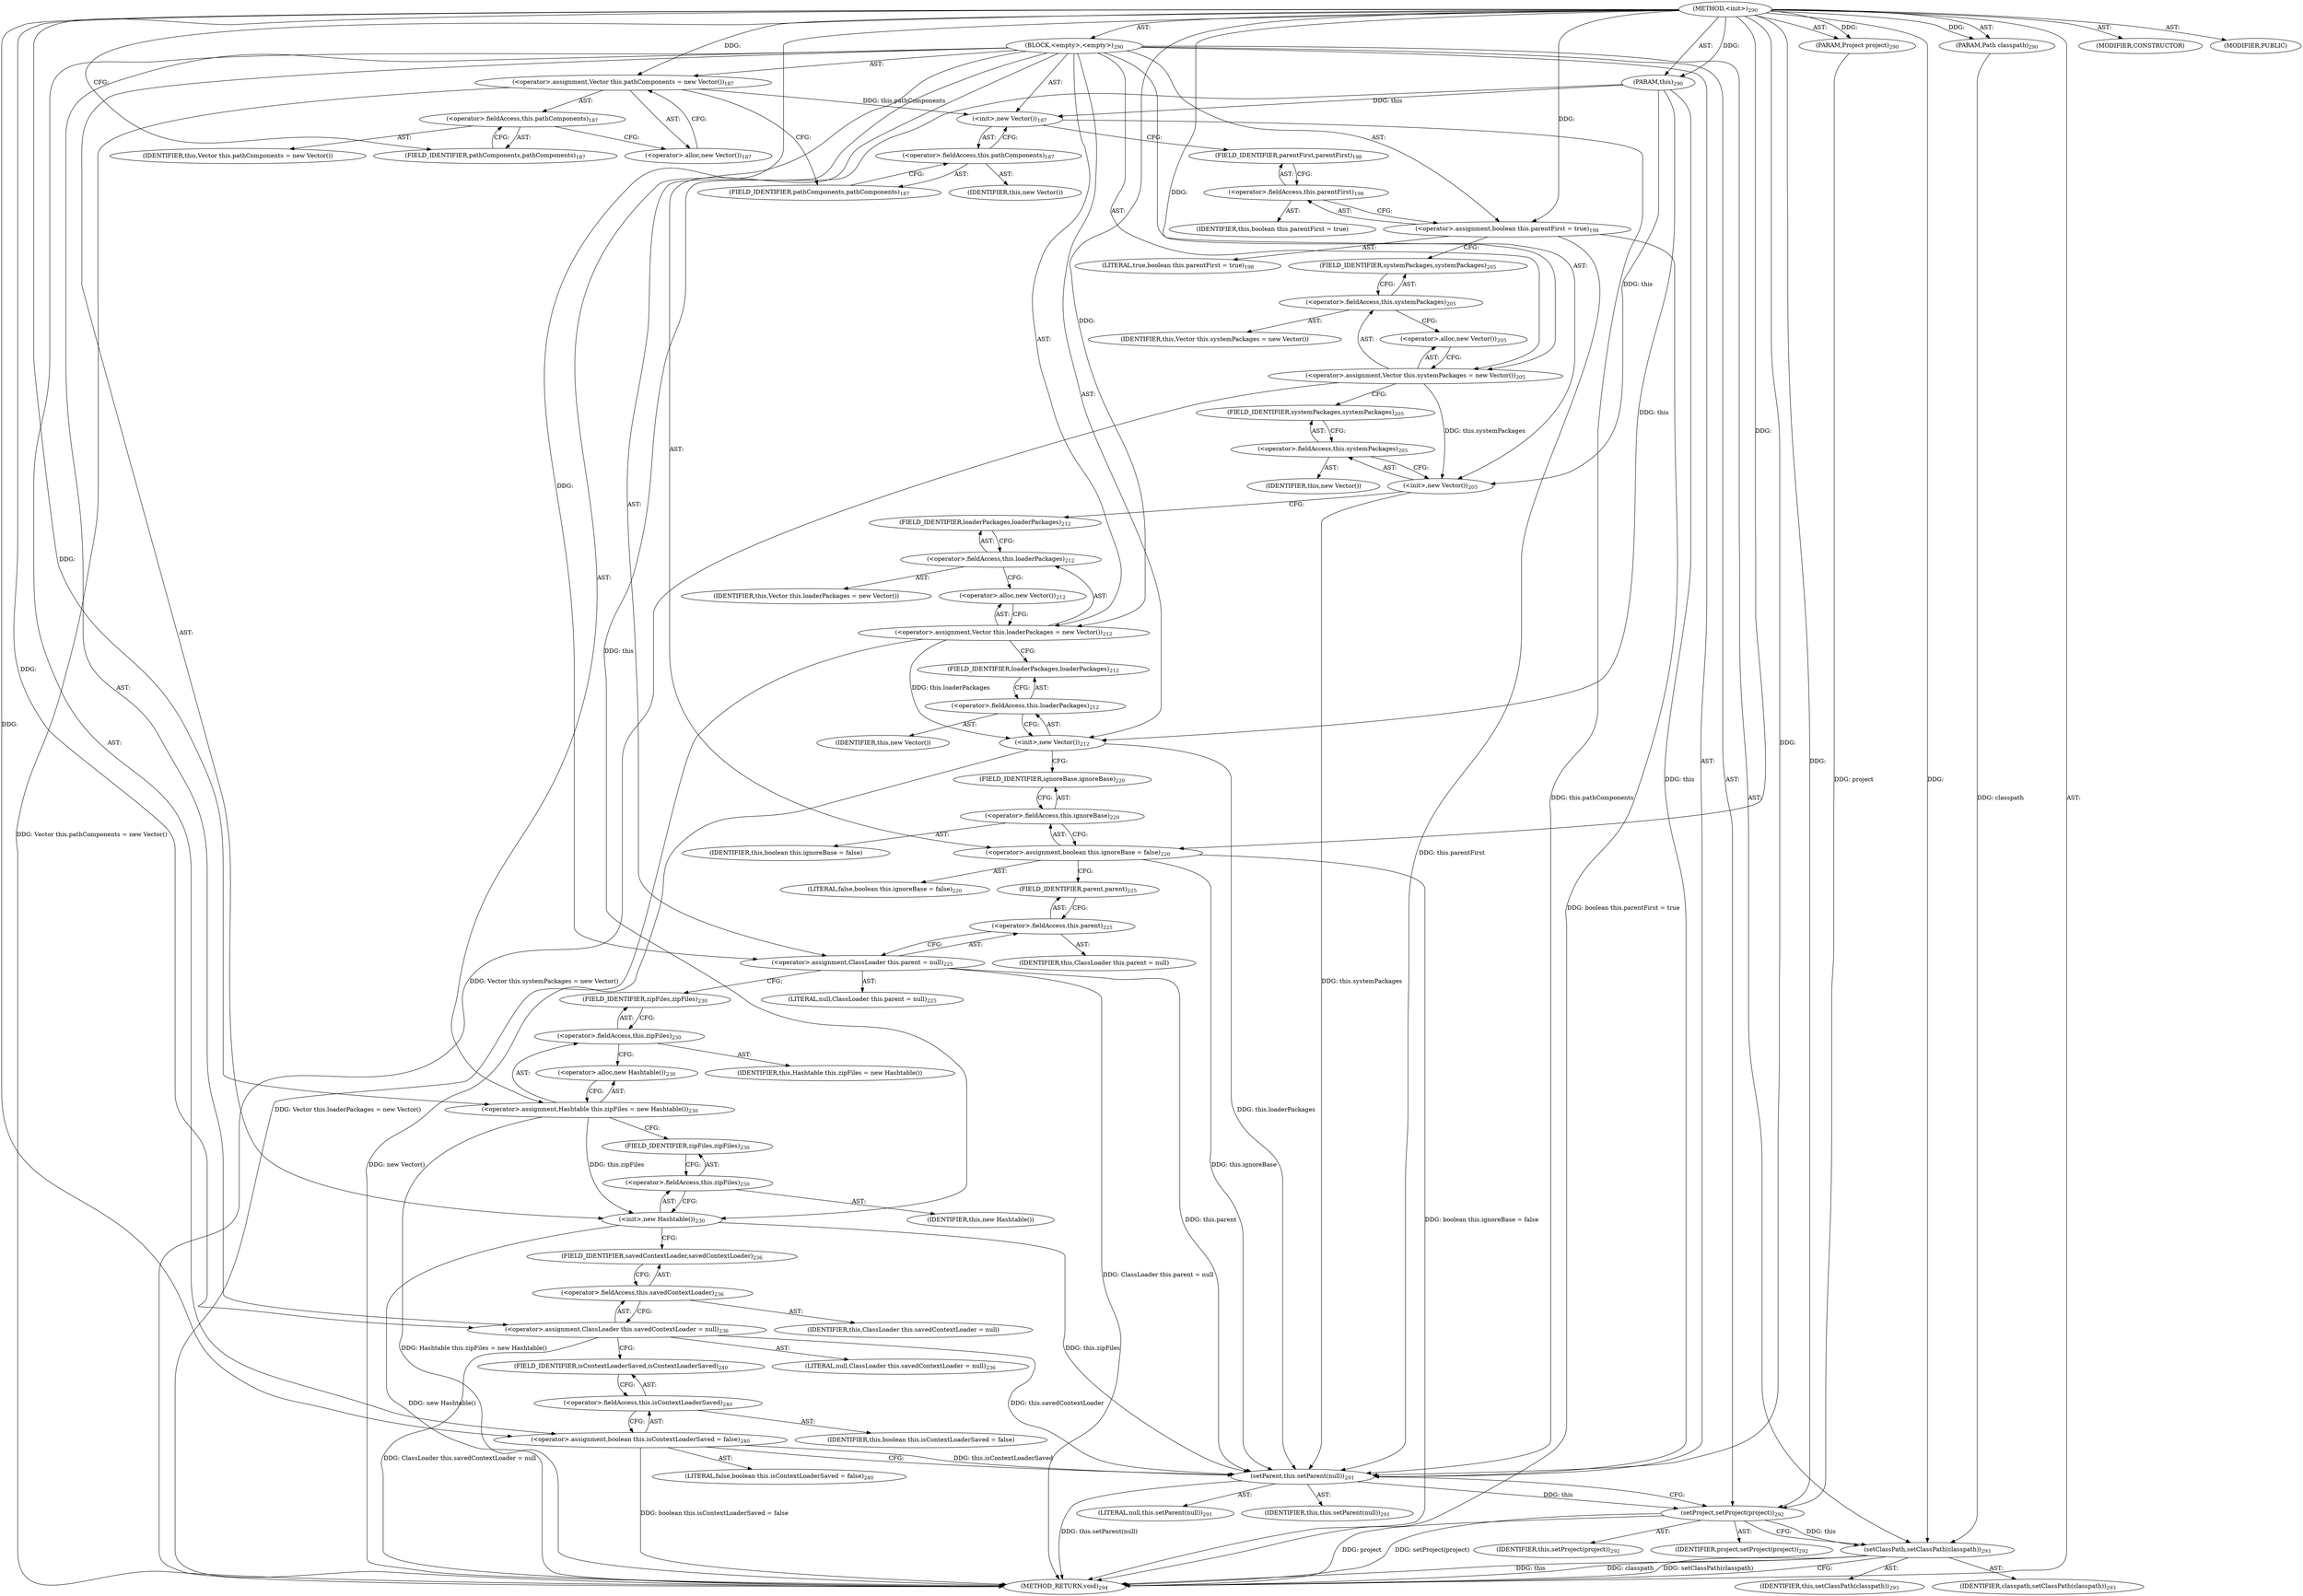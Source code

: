 digraph "&lt;init&gt;" {  
"111669149701" [label = <(METHOD,&lt;init&gt;)<SUB>290</SUB>> ]
"115964117019" [label = <(PARAM,this)<SUB>290</SUB>> ]
"115964117029" [label = <(PARAM,Project project)<SUB>290</SUB>> ]
"115964117030" [label = <(PARAM,Path classpath)<SUB>290</SUB>> ]
"25769803784" [label = <(BLOCK,&lt;empty&gt;,&lt;empty&gt;)<SUB>290</SUB>> ]
"30064771139" [label = <(&lt;operator&gt;.assignment,Vector this.pathComponents = new Vector())<SUB>187</SUB>> ]
"30064771140" [label = <(&lt;operator&gt;.fieldAccess,this.pathComponents)<SUB>187</SUB>> ]
"68719476849" [label = <(IDENTIFIER,this,Vector this.pathComponents = new Vector())> ]
"55834574876" [label = <(FIELD_IDENTIFIER,pathComponents,pathComponents)<SUB>187</SUB>> ]
"30064771141" [label = <(&lt;operator&gt;.alloc,new Vector())<SUB>187</SUB>> ]
"30064771142" [label = <(&lt;init&gt;,new Vector())<SUB>187</SUB>> ]
"30064771143" [label = <(&lt;operator&gt;.fieldAccess,this.pathComponents)<SUB>187</SUB>> ]
"68719476850" [label = <(IDENTIFIER,this,new Vector())> ]
"55834574877" [label = <(FIELD_IDENTIFIER,pathComponents,pathComponents)<SUB>187</SUB>> ]
"30064771144" [label = <(&lt;operator&gt;.assignment,boolean this.parentFirst = true)<SUB>198</SUB>> ]
"30064771145" [label = <(&lt;operator&gt;.fieldAccess,this.parentFirst)<SUB>198</SUB>> ]
"68719476851" [label = <(IDENTIFIER,this,boolean this.parentFirst = true)> ]
"55834574878" [label = <(FIELD_IDENTIFIER,parentFirst,parentFirst)<SUB>198</SUB>> ]
"90194313227" [label = <(LITERAL,true,boolean this.parentFirst = true)<SUB>198</SUB>> ]
"30064771146" [label = <(&lt;operator&gt;.assignment,Vector this.systemPackages = new Vector())<SUB>205</SUB>> ]
"30064771147" [label = <(&lt;operator&gt;.fieldAccess,this.systemPackages)<SUB>205</SUB>> ]
"68719476852" [label = <(IDENTIFIER,this,Vector this.systemPackages = new Vector())> ]
"55834574879" [label = <(FIELD_IDENTIFIER,systemPackages,systemPackages)<SUB>205</SUB>> ]
"30064771148" [label = <(&lt;operator&gt;.alloc,new Vector())<SUB>205</SUB>> ]
"30064771149" [label = <(&lt;init&gt;,new Vector())<SUB>205</SUB>> ]
"30064771150" [label = <(&lt;operator&gt;.fieldAccess,this.systemPackages)<SUB>205</SUB>> ]
"68719476853" [label = <(IDENTIFIER,this,new Vector())> ]
"55834574880" [label = <(FIELD_IDENTIFIER,systemPackages,systemPackages)<SUB>205</SUB>> ]
"30064771151" [label = <(&lt;operator&gt;.assignment,Vector this.loaderPackages = new Vector())<SUB>212</SUB>> ]
"30064771152" [label = <(&lt;operator&gt;.fieldAccess,this.loaderPackages)<SUB>212</SUB>> ]
"68719476854" [label = <(IDENTIFIER,this,Vector this.loaderPackages = new Vector())> ]
"55834574881" [label = <(FIELD_IDENTIFIER,loaderPackages,loaderPackages)<SUB>212</SUB>> ]
"30064771153" [label = <(&lt;operator&gt;.alloc,new Vector())<SUB>212</SUB>> ]
"30064771154" [label = <(&lt;init&gt;,new Vector())<SUB>212</SUB>> ]
"30064771155" [label = <(&lt;operator&gt;.fieldAccess,this.loaderPackages)<SUB>212</SUB>> ]
"68719476855" [label = <(IDENTIFIER,this,new Vector())> ]
"55834574882" [label = <(FIELD_IDENTIFIER,loaderPackages,loaderPackages)<SUB>212</SUB>> ]
"30064771156" [label = <(&lt;operator&gt;.assignment,boolean this.ignoreBase = false)<SUB>220</SUB>> ]
"30064771157" [label = <(&lt;operator&gt;.fieldAccess,this.ignoreBase)<SUB>220</SUB>> ]
"68719476856" [label = <(IDENTIFIER,this,boolean this.ignoreBase = false)> ]
"55834574883" [label = <(FIELD_IDENTIFIER,ignoreBase,ignoreBase)<SUB>220</SUB>> ]
"90194313228" [label = <(LITERAL,false,boolean this.ignoreBase = false)<SUB>220</SUB>> ]
"30064771158" [label = <(&lt;operator&gt;.assignment,ClassLoader this.parent = null)<SUB>225</SUB>> ]
"30064771159" [label = <(&lt;operator&gt;.fieldAccess,this.parent)<SUB>225</SUB>> ]
"68719476857" [label = <(IDENTIFIER,this,ClassLoader this.parent = null)> ]
"55834574884" [label = <(FIELD_IDENTIFIER,parent,parent)<SUB>225</SUB>> ]
"90194313229" [label = <(LITERAL,null,ClassLoader this.parent = null)<SUB>225</SUB>> ]
"30064771160" [label = <(&lt;operator&gt;.assignment,Hashtable this.zipFiles = new Hashtable())<SUB>230</SUB>> ]
"30064771161" [label = <(&lt;operator&gt;.fieldAccess,this.zipFiles)<SUB>230</SUB>> ]
"68719476858" [label = <(IDENTIFIER,this,Hashtable this.zipFiles = new Hashtable())> ]
"55834574885" [label = <(FIELD_IDENTIFIER,zipFiles,zipFiles)<SUB>230</SUB>> ]
"30064771162" [label = <(&lt;operator&gt;.alloc,new Hashtable())<SUB>230</SUB>> ]
"30064771163" [label = <(&lt;init&gt;,new Hashtable())<SUB>230</SUB>> ]
"30064771164" [label = <(&lt;operator&gt;.fieldAccess,this.zipFiles)<SUB>230</SUB>> ]
"68719476859" [label = <(IDENTIFIER,this,new Hashtable())> ]
"55834574886" [label = <(FIELD_IDENTIFIER,zipFiles,zipFiles)<SUB>230</SUB>> ]
"30064771165" [label = <(&lt;operator&gt;.assignment,ClassLoader this.savedContextLoader = null)<SUB>236</SUB>> ]
"30064771166" [label = <(&lt;operator&gt;.fieldAccess,this.savedContextLoader)<SUB>236</SUB>> ]
"68719476860" [label = <(IDENTIFIER,this,ClassLoader this.savedContextLoader = null)> ]
"55834574887" [label = <(FIELD_IDENTIFIER,savedContextLoader,savedContextLoader)<SUB>236</SUB>> ]
"90194313230" [label = <(LITERAL,null,ClassLoader this.savedContextLoader = null)<SUB>236</SUB>> ]
"30064771167" [label = <(&lt;operator&gt;.assignment,boolean this.isContextLoaderSaved = false)<SUB>240</SUB>> ]
"30064771168" [label = <(&lt;operator&gt;.fieldAccess,this.isContextLoaderSaved)<SUB>240</SUB>> ]
"68719476861" [label = <(IDENTIFIER,this,boolean this.isContextLoaderSaved = false)> ]
"55834574888" [label = <(FIELD_IDENTIFIER,isContextLoaderSaved,isContextLoaderSaved)<SUB>240</SUB>> ]
"90194313231" [label = <(LITERAL,false,boolean this.isContextLoaderSaved = false)<SUB>240</SUB>> ]
"30064771169" [label = <(setParent,this.setParent(null))<SUB>291</SUB>> ]
"68719476807" [label = <(IDENTIFIER,this,this.setParent(null))<SUB>291</SUB>> ]
"90194313232" [label = <(LITERAL,null,this.setParent(null))<SUB>291</SUB>> ]
"30064771170" [label = <(setProject,setProject(project))<SUB>292</SUB>> ]
"68719476808" [label = <(IDENTIFIER,this,setProject(project))<SUB>292</SUB>> ]
"68719476862" [label = <(IDENTIFIER,project,setProject(project))<SUB>292</SUB>> ]
"30064771171" [label = <(setClassPath,setClassPath(classpath))<SUB>293</SUB>> ]
"68719476809" [label = <(IDENTIFIER,this,setClassPath(classpath))<SUB>293</SUB>> ]
"68719476863" [label = <(IDENTIFIER,classpath,setClassPath(classpath))<SUB>293</SUB>> ]
"133143986207" [label = <(MODIFIER,CONSTRUCTOR)> ]
"133143986208" [label = <(MODIFIER,PUBLIC)> ]
"128849018885" [label = <(METHOD_RETURN,void)<SUB>294</SUB>> ]
  "111669149701" -> "115964117019"  [ label = "AST: "] 
  "111669149701" -> "115964117029"  [ label = "AST: "] 
  "111669149701" -> "115964117030"  [ label = "AST: "] 
  "111669149701" -> "25769803784"  [ label = "AST: "] 
  "111669149701" -> "133143986207"  [ label = "AST: "] 
  "111669149701" -> "133143986208"  [ label = "AST: "] 
  "111669149701" -> "128849018885"  [ label = "AST: "] 
  "25769803784" -> "30064771139"  [ label = "AST: "] 
  "25769803784" -> "30064771142"  [ label = "AST: "] 
  "25769803784" -> "30064771144"  [ label = "AST: "] 
  "25769803784" -> "30064771146"  [ label = "AST: "] 
  "25769803784" -> "30064771149"  [ label = "AST: "] 
  "25769803784" -> "30064771151"  [ label = "AST: "] 
  "25769803784" -> "30064771154"  [ label = "AST: "] 
  "25769803784" -> "30064771156"  [ label = "AST: "] 
  "25769803784" -> "30064771158"  [ label = "AST: "] 
  "25769803784" -> "30064771160"  [ label = "AST: "] 
  "25769803784" -> "30064771163"  [ label = "AST: "] 
  "25769803784" -> "30064771165"  [ label = "AST: "] 
  "25769803784" -> "30064771167"  [ label = "AST: "] 
  "25769803784" -> "30064771169"  [ label = "AST: "] 
  "25769803784" -> "30064771170"  [ label = "AST: "] 
  "25769803784" -> "30064771171"  [ label = "AST: "] 
  "30064771139" -> "30064771140"  [ label = "AST: "] 
  "30064771139" -> "30064771141"  [ label = "AST: "] 
  "30064771140" -> "68719476849"  [ label = "AST: "] 
  "30064771140" -> "55834574876"  [ label = "AST: "] 
  "30064771142" -> "30064771143"  [ label = "AST: "] 
  "30064771143" -> "68719476850"  [ label = "AST: "] 
  "30064771143" -> "55834574877"  [ label = "AST: "] 
  "30064771144" -> "30064771145"  [ label = "AST: "] 
  "30064771144" -> "90194313227"  [ label = "AST: "] 
  "30064771145" -> "68719476851"  [ label = "AST: "] 
  "30064771145" -> "55834574878"  [ label = "AST: "] 
  "30064771146" -> "30064771147"  [ label = "AST: "] 
  "30064771146" -> "30064771148"  [ label = "AST: "] 
  "30064771147" -> "68719476852"  [ label = "AST: "] 
  "30064771147" -> "55834574879"  [ label = "AST: "] 
  "30064771149" -> "30064771150"  [ label = "AST: "] 
  "30064771150" -> "68719476853"  [ label = "AST: "] 
  "30064771150" -> "55834574880"  [ label = "AST: "] 
  "30064771151" -> "30064771152"  [ label = "AST: "] 
  "30064771151" -> "30064771153"  [ label = "AST: "] 
  "30064771152" -> "68719476854"  [ label = "AST: "] 
  "30064771152" -> "55834574881"  [ label = "AST: "] 
  "30064771154" -> "30064771155"  [ label = "AST: "] 
  "30064771155" -> "68719476855"  [ label = "AST: "] 
  "30064771155" -> "55834574882"  [ label = "AST: "] 
  "30064771156" -> "30064771157"  [ label = "AST: "] 
  "30064771156" -> "90194313228"  [ label = "AST: "] 
  "30064771157" -> "68719476856"  [ label = "AST: "] 
  "30064771157" -> "55834574883"  [ label = "AST: "] 
  "30064771158" -> "30064771159"  [ label = "AST: "] 
  "30064771158" -> "90194313229"  [ label = "AST: "] 
  "30064771159" -> "68719476857"  [ label = "AST: "] 
  "30064771159" -> "55834574884"  [ label = "AST: "] 
  "30064771160" -> "30064771161"  [ label = "AST: "] 
  "30064771160" -> "30064771162"  [ label = "AST: "] 
  "30064771161" -> "68719476858"  [ label = "AST: "] 
  "30064771161" -> "55834574885"  [ label = "AST: "] 
  "30064771163" -> "30064771164"  [ label = "AST: "] 
  "30064771164" -> "68719476859"  [ label = "AST: "] 
  "30064771164" -> "55834574886"  [ label = "AST: "] 
  "30064771165" -> "30064771166"  [ label = "AST: "] 
  "30064771165" -> "90194313230"  [ label = "AST: "] 
  "30064771166" -> "68719476860"  [ label = "AST: "] 
  "30064771166" -> "55834574887"  [ label = "AST: "] 
  "30064771167" -> "30064771168"  [ label = "AST: "] 
  "30064771167" -> "90194313231"  [ label = "AST: "] 
  "30064771168" -> "68719476861"  [ label = "AST: "] 
  "30064771168" -> "55834574888"  [ label = "AST: "] 
  "30064771169" -> "68719476807"  [ label = "AST: "] 
  "30064771169" -> "90194313232"  [ label = "AST: "] 
  "30064771170" -> "68719476808"  [ label = "AST: "] 
  "30064771170" -> "68719476862"  [ label = "AST: "] 
  "30064771171" -> "68719476809"  [ label = "AST: "] 
  "30064771171" -> "68719476863"  [ label = "AST: "] 
  "30064771139" -> "55834574877"  [ label = "CFG: "] 
  "30064771142" -> "55834574878"  [ label = "CFG: "] 
  "30064771144" -> "55834574879"  [ label = "CFG: "] 
  "30064771146" -> "55834574880"  [ label = "CFG: "] 
  "30064771149" -> "55834574881"  [ label = "CFG: "] 
  "30064771151" -> "55834574882"  [ label = "CFG: "] 
  "30064771154" -> "55834574883"  [ label = "CFG: "] 
  "30064771156" -> "55834574884"  [ label = "CFG: "] 
  "30064771158" -> "55834574885"  [ label = "CFG: "] 
  "30064771160" -> "55834574886"  [ label = "CFG: "] 
  "30064771163" -> "55834574887"  [ label = "CFG: "] 
  "30064771165" -> "55834574888"  [ label = "CFG: "] 
  "30064771167" -> "30064771169"  [ label = "CFG: "] 
  "30064771169" -> "30064771170"  [ label = "CFG: "] 
  "30064771170" -> "30064771171"  [ label = "CFG: "] 
  "30064771171" -> "128849018885"  [ label = "CFG: "] 
  "30064771140" -> "30064771141"  [ label = "CFG: "] 
  "30064771141" -> "30064771139"  [ label = "CFG: "] 
  "30064771143" -> "30064771142"  [ label = "CFG: "] 
  "30064771145" -> "30064771144"  [ label = "CFG: "] 
  "30064771147" -> "30064771148"  [ label = "CFG: "] 
  "30064771148" -> "30064771146"  [ label = "CFG: "] 
  "30064771150" -> "30064771149"  [ label = "CFG: "] 
  "30064771152" -> "30064771153"  [ label = "CFG: "] 
  "30064771153" -> "30064771151"  [ label = "CFG: "] 
  "30064771155" -> "30064771154"  [ label = "CFG: "] 
  "30064771157" -> "30064771156"  [ label = "CFG: "] 
  "30064771159" -> "30064771158"  [ label = "CFG: "] 
  "30064771161" -> "30064771162"  [ label = "CFG: "] 
  "30064771162" -> "30064771160"  [ label = "CFG: "] 
  "30064771164" -> "30064771163"  [ label = "CFG: "] 
  "30064771166" -> "30064771165"  [ label = "CFG: "] 
  "30064771168" -> "30064771167"  [ label = "CFG: "] 
  "55834574876" -> "30064771140"  [ label = "CFG: "] 
  "55834574877" -> "30064771143"  [ label = "CFG: "] 
  "55834574878" -> "30064771145"  [ label = "CFG: "] 
  "55834574879" -> "30064771147"  [ label = "CFG: "] 
  "55834574880" -> "30064771150"  [ label = "CFG: "] 
  "55834574881" -> "30064771152"  [ label = "CFG: "] 
  "55834574882" -> "30064771155"  [ label = "CFG: "] 
  "55834574883" -> "30064771157"  [ label = "CFG: "] 
  "55834574884" -> "30064771159"  [ label = "CFG: "] 
  "55834574885" -> "30064771161"  [ label = "CFG: "] 
  "55834574886" -> "30064771164"  [ label = "CFG: "] 
  "55834574887" -> "30064771166"  [ label = "CFG: "] 
  "55834574888" -> "30064771168"  [ label = "CFG: "] 
  "111669149701" -> "55834574876"  [ label = "CFG: "] 
  "30064771139" -> "128849018885"  [ label = "DDG: Vector this.pathComponents = new Vector()"] 
  "30064771144" -> "128849018885"  [ label = "DDG: boolean this.parentFirst = true"] 
  "30064771146" -> "128849018885"  [ label = "DDG: Vector this.systemPackages = new Vector()"] 
  "30064771151" -> "128849018885"  [ label = "DDG: Vector this.loaderPackages = new Vector()"] 
  "30064771154" -> "128849018885"  [ label = "DDG: new Vector()"] 
  "30064771156" -> "128849018885"  [ label = "DDG: boolean this.ignoreBase = false"] 
  "30064771158" -> "128849018885"  [ label = "DDG: ClassLoader this.parent = null"] 
  "30064771160" -> "128849018885"  [ label = "DDG: Hashtable this.zipFiles = new Hashtable()"] 
  "30064771163" -> "128849018885"  [ label = "DDG: new Hashtable()"] 
  "30064771165" -> "128849018885"  [ label = "DDG: ClassLoader this.savedContextLoader = null"] 
  "30064771167" -> "128849018885"  [ label = "DDG: boolean this.isContextLoaderSaved = false"] 
  "30064771169" -> "128849018885"  [ label = "DDG: this.setParent(null)"] 
  "30064771170" -> "128849018885"  [ label = "DDG: project"] 
  "30064771170" -> "128849018885"  [ label = "DDG: setProject(project)"] 
  "30064771171" -> "128849018885"  [ label = "DDG: this"] 
  "30064771171" -> "128849018885"  [ label = "DDG: classpath"] 
  "30064771171" -> "128849018885"  [ label = "DDG: setClassPath(classpath)"] 
  "111669149701" -> "115964117019"  [ label = "DDG: "] 
  "111669149701" -> "115964117029"  [ label = "DDG: "] 
  "111669149701" -> "115964117030"  [ label = "DDG: "] 
  "111669149701" -> "30064771139"  [ label = "DDG: "] 
  "111669149701" -> "30064771144"  [ label = "DDG: "] 
  "111669149701" -> "30064771146"  [ label = "DDG: "] 
  "111669149701" -> "30064771151"  [ label = "DDG: "] 
  "111669149701" -> "30064771156"  [ label = "DDG: "] 
  "111669149701" -> "30064771158"  [ label = "DDG: "] 
  "111669149701" -> "30064771160"  [ label = "DDG: "] 
  "111669149701" -> "30064771165"  [ label = "DDG: "] 
  "111669149701" -> "30064771167"  [ label = "DDG: "] 
  "115964117019" -> "30064771142"  [ label = "DDG: this"] 
  "30064771139" -> "30064771142"  [ label = "DDG: this.pathComponents"] 
  "115964117019" -> "30064771149"  [ label = "DDG: this"] 
  "30064771146" -> "30064771149"  [ label = "DDG: this.systemPackages"] 
  "115964117019" -> "30064771154"  [ label = "DDG: this"] 
  "30064771151" -> "30064771154"  [ label = "DDG: this.loaderPackages"] 
  "115964117019" -> "30064771163"  [ label = "DDG: this"] 
  "30064771160" -> "30064771163"  [ label = "DDG: this.zipFiles"] 
  "115964117019" -> "30064771169"  [ label = "DDG: this"] 
  "30064771142" -> "30064771169"  [ label = "DDG: this.pathComponents"] 
  "30064771144" -> "30064771169"  [ label = "DDG: this.parentFirst"] 
  "30064771149" -> "30064771169"  [ label = "DDG: this.systemPackages"] 
  "30064771154" -> "30064771169"  [ label = "DDG: this.loaderPackages"] 
  "30064771156" -> "30064771169"  [ label = "DDG: this.ignoreBase"] 
  "30064771158" -> "30064771169"  [ label = "DDG: this.parent"] 
  "30064771163" -> "30064771169"  [ label = "DDG: this.zipFiles"] 
  "30064771165" -> "30064771169"  [ label = "DDG: this.savedContextLoader"] 
  "30064771167" -> "30064771169"  [ label = "DDG: this.isContextLoaderSaved"] 
  "111669149701" -> "30064771169"  [ label = "DDG: "] 
  "30064771169" -> "30064771170"  [ label = "DDG: this"] 
  "111669149701" -> "30064771170"  [ label = "DDG: "] 
  "115964117029" -> "30064771170"  [ label = "DDG: project"] 
  "30064771170" -> "30064771171"  [ label = "DDG: this"] 
  "111669149701" -> "30064771171"  [ label = "DDG: "] 
  "115964117030" -> "30064771171"  [ label = "DDG: classpath"] 
}
